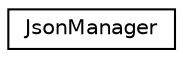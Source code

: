 digraph "Graphical Class Hierarchy"
{
 // LATEX_PDF_SIZE
  edge [fontname="Helvetica",fontsize="10",labelfontname="Helvetica",labelfontsize="10"];
  node [fontname="Helvetica",fontsize="10",shape=record];
  rankdir="LR";
  Node0 [label="JsonManager",height=0.2,width=0.4,color="black", fillcolor="white", style="filled",URL="$class_json_manager.html",tooltip="Manager de Jsons."];
}
